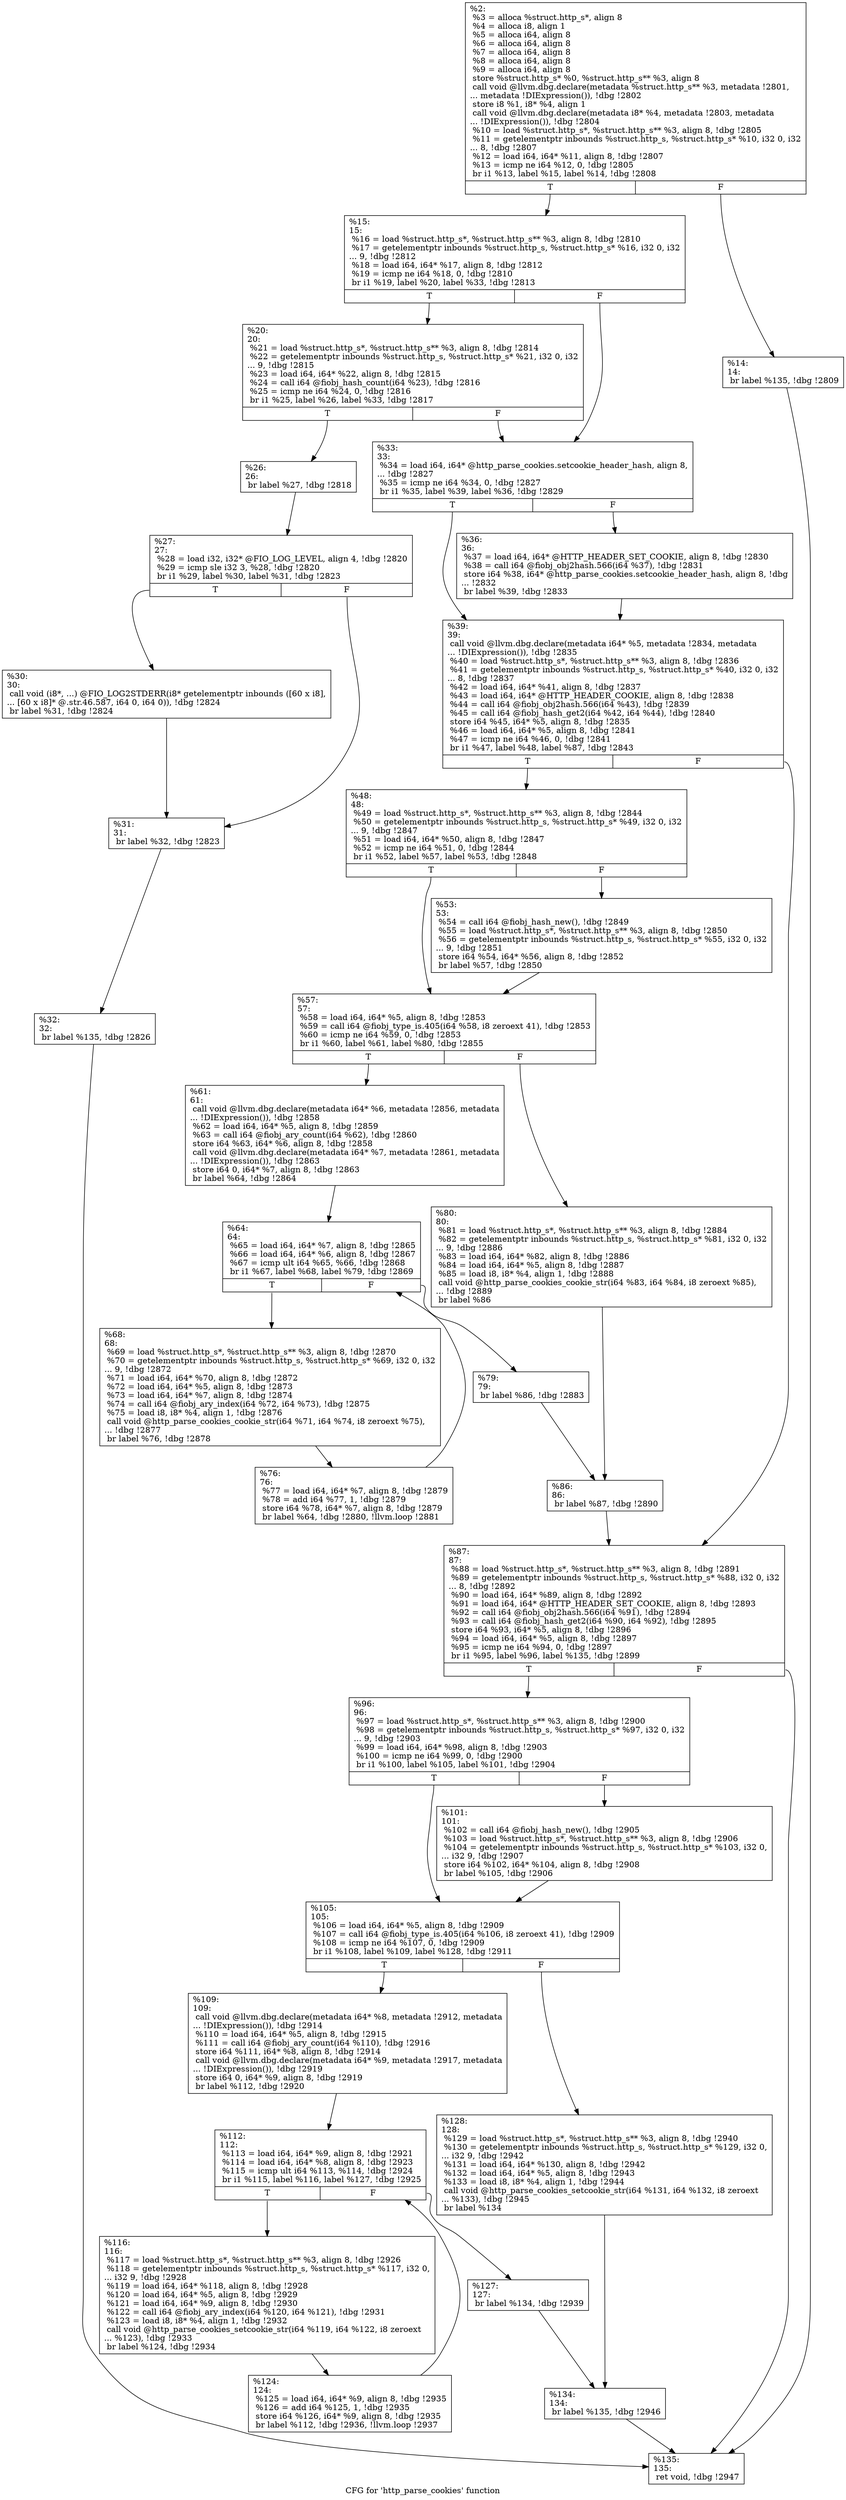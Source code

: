 digraph "CFG for 'http_parse_cookies' function" {
	label="CFG for 'http_parse_cookies' function";

	Node0x5568523df3e0 [shape=record,label="{%2:\l  %3 = alloca %struct.http_s*, align 8\l  %4 = alloca i8, align 1\l  %5 = alloca i64, align 8\l  %6 = alloca i64, align 8\l  %7 = alloca i64, align 8\l  %8 = alloca i64, align 8\l  %9 = alloca i64, align 8\l  store %struct.http_s* %0, %struct.http_s** %3, align 8\l  call void @llvm.dbg.declare(metadata %struct.http_s** %3, metadata !2801,\l... metadata !DIExpression()), !dbg !2802\l  store i8 %1, i8* %4, align 1\l  call void @llvm.dbg.declare(metadata i8* %4, metadata !2803, metadata\l... !DIExpression()), !dbg !2804\l  %10 = load %struct.http_s*, %struct.http_s** %3, align 8, !dbg !2805\l  %11 = getelementptr inbounds %struct.http_s, %struct.http_s* %10, i32 0, i32\l... 8, !dbg !2807\l  %12 = load i64, i64* %11, align 8, !dbg !2807\l  %13 = icmp ne i64 %12, 0, !dbg !2805\l  br i1 %13, label %15, label %14, !dbg !2808\l|{<s0>T|<s1>F}}"];
	Node0x5568523df3e0:s0 -> Node0x5568523e2980;
	Node0x5568523df3e0:s1 -> Node0x5568523e2930;
	Node0x5568523e2930 [shape=record,label="{%14:\l14:                                               \l  br label %135, !dbg !2809\l}"];
	Node0x5568523e2930 -> Node0x5568523e3330;
	Node0x5568523e2980 [shape=record,label="{%15:\l15:                                               \l  %16 = load %struct.http_s*, %struct.http_s** %3, align 8, !dbg !2810\l  %17 = getelementptr inbounds %struct.http_s, %struct.http_s* %16, i32 0, i32\l... 9, !dbg !2812\l  %18 = load i64, i64* %17, align 8, !dbg !2812\l  %19 = icmp ne i64 %18, 0, !dbg !2810\l  br i1 %19, label %20, label %33, !dbg !2813\l|{<s0>T|<s1>F}}"];
	Node0x5568523e2980:s0 -> Node0x5568523e29d0;
	Node0x5568523e2980:s1 -> Node0x5568523e2bb0;
	Node0x5568523e29d0 [shape=record,label="{%20:\l20:                                               \l  %21 = load %struct.http_s*, %struct.http_s** %3, align 8, !dbg !2814\l  %22 = getelementptr inbounds %struct.http_s, %struct.http_s* %21, i32 0, i32\l... 9, !dbg !2815\l  %23 = load i64, i64* %22, align 8, !dbg !2815\l  %24 = call i64 @fiobj_hash_count(i64 %23), !dbg !2816\l  %25 = icmp ne i64 %24, 0, !dbg !2816\l  br i1 %25, label %26, label %33, !dbg !2817\l|{<s0>T|<s1>F}}"];
	Node0x5568523e29d0:s0 -> Node0x5568523e2a20;
	Node0x5568523e29d0:s1 -> Node0x5568523e2bb0;
	Node0x5568523e2a20 [shape=record,label="{%26:\l26:                                               \l  br label %27, !dbg !2818\l}"];
	Node0x5568523e2a20 -> Node0x5568523e2a70;
	Node0x5568523e2a70 [shape=record,label="{%27:\l27:                                               \l  %28 = load i32, i32* @FIO_LOG_LEVEL, align 4, !dbg !2820\l  %29 = icmp sle i32 3, %28, !dbg !2820\l  br i1 %29, label %30, label %31, !dbg !2823\l|{<s0>T|<s1>F}}"];
	Node0x5568523e2a70:s0 -> Node0x5568523e2ac0;
	Node0x5568523e2a70:s1 -> Node0x5568523e2b10;
	Node0x5568523e2ac0 [shape=record,label="{%30:\l30:                                               \l  call void (i8*, ...) @FIO_LOG2STDERR(i8* getelementptr inbounds ([60 x i8],\l... [60 x i8]* @.str.46.587, i64 0, i64 0)), !dbg !2824\l  br label %31, !dbg !2824\l}"];
	Node0x5568523e2ac0 -> Node0x5568523e2b10;
	Node0x5568523e2b10 [shape=record,label="{%31:\l31:                                               \l  br label %32, !dbg !2823\l}"];
	Node0x5568523e2b10 -> Node0x5568523e2b60;
	Node0x5568523e2b60 [shape=record,label="{%32:\l32:                                               \l  br label %135, !dbg !2826\l}"];
	Node0x5568523e2b60 -> Node0x5568523e3330;
	Node0x5568523e2bb0 [shape=record,label="{%33:\l33:                                               \l  %34 = load i64, i64* @http_parse_cookies.setcookie_header_hash, align 8,\l... !dbg !2827\l  %35 = icmp ne i64 %34, 0, !dbg !2827\l  br i1 %35, label %39, label %36, !dbg !2829\l|{<s0>T|<s1>F}}"];
	Node0x5568523e2bb0:s0 -> Node0x5568523e2c50;
	Node0x5568523e2bb0:s1 -> Node0x5568523e2c00;
	Node0x5568523e2c00 [shape=record,label="{%36:\l36:                                               \l  %37 = load i64, i64* @HTTP_HEADER_SET_COOKIE, align 8, !dbg !2830\l  %38 = call i64 @fiobj_obj2hash.566(i64 %37), !dbg !2831\l  store i64 %38, i64* @http_parse_cookies.setcookie_header_hash, align 8, !dbg\l... !2832\l  br label %39, !dbg !2833\l}"];
	Node0x5568523e2c00 -> Node0x5568523e2c50;
	Node0x5568523e2c50 [shape=record,label="{%39:\l39:                                               \l  call void @llvm.dbg.declare(metadata i64* %5, metadata !2834, metadata\l... !DIExpression()), !dbg !2835\l  %40 = load %struct.http_s*, %struct.http_s** %3, align 8, !dbg !2836\l  %41 = getelementptr inbounds %struct.http_s, %struct.http_s* %40, i32 0, i32\l... 8, !dbg !2837\l  %42 = load i64, i64* %41, align 8, !dbg !2837\l  %43 = load i64, i64* @HTTP_HEADER_COOKIE, align 8, !dbg !2838\l  %44 = call i64 @fiobj_obj2hash.566(i64 %43), !dbg !2839\l  %45 = call i64 @fiobj_hash_get2(i64 %42, i64 %44), !dbg !2840\l  store i64 %45, i64* %5, align 8, !dbg !2835\l  %46 = load i64, i64* %5, align 8, !dbg !2841\l  %47 = icmp ne i64 %46, 0, !dbg !2841\l  br i1 %47, label %48, label %87, !dbg !2843\l|{<s0>T|<s1>F}}"];
	Node0x5568523e2c50:s0 -> Node0x5568523e2ca0;
	Node0x5568523e2c50:s1 -> Node0x5568523e2fc0;
	Node0x5568523e2ca0 [shape=record,label="{%48:\l48:                                               \l  %49 = load %struct.http_s*, %struct.http_s** %3, align 8, !dbg !2844\l  %50 = getelementptr inbounds %struct.http_s, %struct.http_s* %49, i32 0, i32\l... 9, !dbg !2847\l  %51 = load i64, i64* %50, align 8, !dbg !2847\l  %52 = icmp ne i64 %51, 0, !dbg !2844\l  br i1 %52, label %57, label %53, !dbg !2848\l|{<s0>T|<s1>F}}"];
	Node0x5568523e2ca0:s0 -> Node0x5568523e2d40;
	Node0x5568523e2ca0:s1 -> Node0x5568523e2cf0;
	Node0x5568523e2cf0 [shape=record,label="{%53:\l53:                                               \l  %54 = call i64 @fiobj_hash_new(), !dbg !2849\l  %55 = load %struct.http_s*, %struct.http_s** %3, align 8, !dbg !2850\l  %56 = getelementptr inbounds %struct.http_s, %struct.http_s* %55, i32 0, i32\l... 9, !dbg !2851\l  store i64 %54, i64* %56, align 8, !dbg !2852\l  br label %57, !dbg !2850\l}"];
	Node0x5568523e2cf0 -> Node0x5568523e2d40;
	Node0x5568523e2d40 [shape=record,label="{%57:\l57:                                               \l  %58 = load i64, i64* %5, align 8, !dbg !2853\l  %59 = call i64 @fiobj_type_is.405(i64 %58, i8 zeroext 41), !dbg !2853\l  %60 = icmp ne i64 %59, 0, !dbg !2853\l  br i1 %60, label %61, label %80, !dbg !2855\l|{<s0>T|<s1>F}}"];
	Node0x5568523e2d40:s0 -> Node0x5568523e2d90;
	Node0x5568523e2d40:s1 -> Node0x5568523e2f20;
	Node0x5568523e2d90 [shape=record,label="{%61:\l61:                                               \l  call void @llvm.dbg.declare(metadata i64* %6, metadata !2856, metadata\l... !DIExpression()), !dbg !2858\l  %62 = load i64, i64* %5, align 8, !dbg !2859\l  %63 = call i64 @fiobj_ary_count(i64 %62), !dbg !2860\l  store i64 %63, i64* %6, align 8, !dbg !2858\l  call void @llvm.dbg.declare(metadata i64* %7, metadata !2861, metadata\l... !DIExpression()), !dbg !2863\l  store i64 0, i64* %7, align 8, !dbg !2863\l  br label %64, !dbg !2864\l}"];
	Node0x5568523e2d90 -> Node0x5568523e2de0;
	Node0x5568523e2de0 [shape=record,label="{%64:\l64:                                               \l  %65 = load i64, i64* %7, align 8, !dbg !2865\l  %66 = load i64, i64* %6, align 8, !dbg !2867\l  %67 = icmp ult i64 %65, %66, !dbg !2868\l  br i1 %67, label %68, label %79, !dbg !2869\l|{<s0>T|<s1>F}}"];
	Node0x5568523e2de0:s0 -> Node0x5568523e2e30;
	Node0x5568523e2de0:s1 -> Node0x5568523e2ed0;
	Node0x5568523e2e30 [shape=record,label="{%68:\l68:                                               \l  %69 = load %struct.http_s*, %struct.http_s** %3, align 8, !dbg !2870\l  %70 = getelementptr inbounds %struct.http_s, %struct.http_s* %69, i32 0, i32\l... 9, !dbg !2872\l  %71 = load i64, i64* %70, align 8, !dbg !2872\l  %72 = load i64, i64* %5, align 8, !dbg !2873\l  %73 = load i64, i64* %7, align 8, !dbg !2874\l  %74 = call i64 @fiobj_ary_index(i64 %72, i64 %73), !dbg !2875\l  %75 = load i8, i8* %4, align 1, !dbg !2876\l  call void @http_parse_cookies_cookie_str(i64 %71, i64 %74, i8 zeroext %75),\l... !dbg !2877\l  br label %76, !dbg !2878\l}"];
	Node0x5568523e2e30 -> Node0x5568523e2e80;
	Node0x5568523e2e80 [shape=record,label="{%76:\l76:                                               \l  %77 = load i64, i64* %7, align 8, !dbg !2879\l  %78 = add i64 %77, 1, !dbg !2879\l  store i64 %78, i64* %7, align 8, !dbg !2879\l  br label %64, !dbg !2880, !llvm.loop !2881\l}"];
	Node0x5568523e2e80 -> Node0x5568523e2de0;
	Node0x5568523e2ed0 [shape=record,label="{%79:\l79:                                               \l  br label %86, !dbg !2883\l}"];
	Node0x5568523e2ed0 -> Node0x5568523e2f70;
	Node0x5568523e2f20 [shape=record,label="{%80:\l80:                                               \l  %81 = load %struct.http_s*, %struct.http_s** %3, align 8, !dbg !2884\l  %82 = getelementptr inbounds %struct.http_s, %struct.http_s* %81, i32 0, i32\l... 9, !dbg !2886\l  %83 = load i64, i64* %82, align 8, !dbg !2886\l  %84 = load i64, i64* %5, align 8, !dbg !2887\l  %85 = load i8, i8* %4, align 1, !dbg !2888\l  call void @http_parse_cookies_cookie_str(i64 %83, i64 %84, i8 zeroext %85),\l... !dbg !2889\l  br label %86\l}"];
	Node0x5568523e2f20 -> Node0x5568523e2f70;
	Node0x5568523e2f70 [shape=record,label="{%86:\l86:                                               \l  br label %87, !dbg !2890\l}"];
	Node0x5568523e2f70 -> Node0x5568523e2fc0;
	Node0x5568523e2fc0 [shape=record,label="{%87:\l87:                                               \l  %88 = load %struct.http_s*, %struct.http_s** %3, align 8, !dbg !2891\l  %89 = getelementptr inbounds %struct.http_s, %struct.http_s* %88, i32 0, i32\l... 8, !dbg !2892\l  %90 = load i64, i64* %89, align 8, !dbg !2892\l  %91 = load i64, i64* @HTTP_HEADER_SET_COOKIE, align 8, !dbg !2893\l  %92 = call i64 @fiobj_obj2hash.566(i64 %91), !dbg !2894\l  %93 = call i64 @fiobj_hash_get2(i64 %90, i64 %92), !dbg !2895\l  store i64 %93, i64* %5, align 8, !dbg !2896\l  %94 = load i64, i64* %5, align 8, !dbg !2897\l  %95 = icmp ne i64 %94, 0, !dbg !2897\l  br i1 %95, label %96, label %135, !dbg !2899\l|{<s0>T|<s1>F}}"];
	Node0x5568523e2fc0:s0 -> Node0x5568523e3010;
	Node0x5568523e2fc0:s1 -> Node0x5568523e3330;
	Node0x5568523e3010 [shape=record,label="{%96:\l96:                                               \l  %97 = load %struct.http_s*, %struct.http_s** %3, align 8, !dbg !2900\l  %98 = getelementptr inbounds %struct.http_s, %struct.http_s* %97, i32 0, i32\l... 9, !dbg !2903\l  %99 = load i64, i64* %98, align 8, !dbg !2903\l  %100 = icmp ne i64 %99, 0, !dbg !2900\l  br i1 %100, label %105, label %101, !dbg !2904\l|{<s0>T|<s1>F}}"];
	Node0x5568523e3010:s0 -> Node0x5568523e30b0;
	Node0x5568523e3010:s1 -> Node0x5568523e3060;
	Node0x5568523e3060 [shape=record,label="{%101:\l101:                                              \l  %102 = call i64 @fiobj_hash_new(), !dbg !2905\l  %103 = load %struct.http_s*, %struct.http_s** %3, align 8, !dbg !2906\l  %104 = getelementptr inbounds %struct.http_s, %struct.http_s* %103, i32 0,\l... i32 9, !dbg !2907\l  store i64 %102, i64* %104, align 8, !dbg !2908\l  br label %105, !dbg !2906\l}"];
	Node0x5568523e3060 -> Node0x5568523e30b0;
	Node0x5568523e30b0 [shape=record,label="{%105:\l105:                                              \l  %106 = load i64, i64* %5, align 8, !dbg !2909\l  %107 = call i64 @fiobj_type_is.405(i64 %106, i8 zeroext 41), !dbg !2909\l  %108 = icmp ne i64 %107, 0, !dbg !2909\l  br i1 %108, label %109, label %128, !dbg !2911\l|{<s0>T|<s1>F}}"];
	Node0x5568523e30b0:s0 -> Node0x5568523e3100;
	Node0x5568523e30b0:s1 -> Node0x5568523e3290;
	Node0x5568523e3100 [shape=record,label="{%109:\l109:                                              \l  call void @llvm.dbg.declare(metadata i64* %8, metadata !2912, metadata\l... !DIExpression()), !dbg !2914\l  %110 = load i64, i64* %5, align 8, !dbg !2915\l  %111 = call i64 @fiobj_ary_count(i64 %110), !dbg !2916\l  store i64 %111, i64* %8, align 8, !dbg !2914\l  call void @llvm.dbg.declare(metadata i64* %9, metadata !2917, metadata\l... !DIExpression()), !dbg !2919\l  store i64 0, i64* %9, align 8, !dbg !2919\l  br label %112, !dbg !2920\l}"];
	Node0x5568523e3100 -> Node0x5568523e3150;
	Node0x5568523e3150 [shape=record,label="{%112:\l112:                                              \l  %113 = load i64, i64* %9, align 8, !dbg !2921\l  %114 = load i64, i64* %8, align 8, !dbg !2923\l  %115 = icmp ult i64 %113, %114, !dbg !2924\l  br i1 %115, label %116, label %127, !dbg !2925\l|{<s0>T|<s1>F}}"];
	Node0x5568523e3150:s0 -> Node0x5568523e31a0;
	Node0x5568523e3150:s1 -> Node0x5568523e3240;
	Node0x5568523e31a0 [shape=record,label="{%116:\l116:                                              \l  %117 = load %struct.http_s*, %struct.http_s** %3, align 8, !dbg !2926\l  %118 = getelementptr inbounds %struct.http_s, %struct.http_s* %117, i32 0,\l... i32 9, !dbg !2928\l  %119 = load i64, i64* %118, align 8, !dbg !2928\l  %120 = load i64, i64* %5, align 8, !dbg !2929\l  %121 = load i64, i64* %9, align 8, !dbg !2930\l  %122 = call i64 @fiobj_ary_index(i64 %120, i64 %121), !dbg !2931\l  %123 = load i8, i8* %4, align 1, !dbg !2932\l  call void @http_parse_cookies_setcookie_str(i64 %119, i64 %122, i8 zeroext\l... %123), !dbg !2933\l  br label %124, !dbg !2934\l}"];
	Node0x5568523e31a0 -> Node0x5568523e31f0;
	Node0x5568523e31f0 [shape=record,label="{%124:\l124:                                              \l  %125 = load i64, i64* %9, align 8, !dbg !2935\l  %126 = add i64 %125, 1, !dbg !2935\l  store i64 %126, i64* %9, align 8, !dbg !2935\l  br label %112, !dbg !2936, !llvm.loop !2937\l}"];
	Node0x5568523e31f0 -> Node0x5568523e3150;
	Node0x5568523e3240 [shape=record,label="{%127:\l127:                                              \l  br label %134, !dbg !2939\l}"];
	Node0x5568523e3240 -> Node0x5568523e32e0;
	Node0x5568523e3290 [shape=record,label="{%128:\l128:                                              \l  %129 = load %struct.http_s*, %struct.http_s** %3, align 8, !dbg !2940\l  %130 = getelementptr inbounds %struct.http_s, %struct.http_s* %129, i32 0,\l... i32 9, !dbg !2942\l  %131 = load i64, i64* %130, align 8, !dbg !2942\l  %132 = load i64, i64* %5, align 8, !dbg !2943\l  %133 = load i8, i8* %4, align 1, !dbg !2944\l  call void @http_parse_cookies_setcookie_str(i64 %131, i64 %132, i8 zeroext\l... %133), !dbg !2945\l  br label %134\l}"];
	Node0x5568523e3290 -> Node0x5568523e32e0;
	Node0x5568523e32e0 [shape=record,label="{%134:\l134:                                              \l  br label %135, !dbg !2946\l}"];
	Node0x5568523e32e0 -> Node0x5568523e3330;
	Node0x5568523e3330 [shape=record,label="{%135:\l135:                                              \l  ret void, !dbg !2947\l}"];
}
